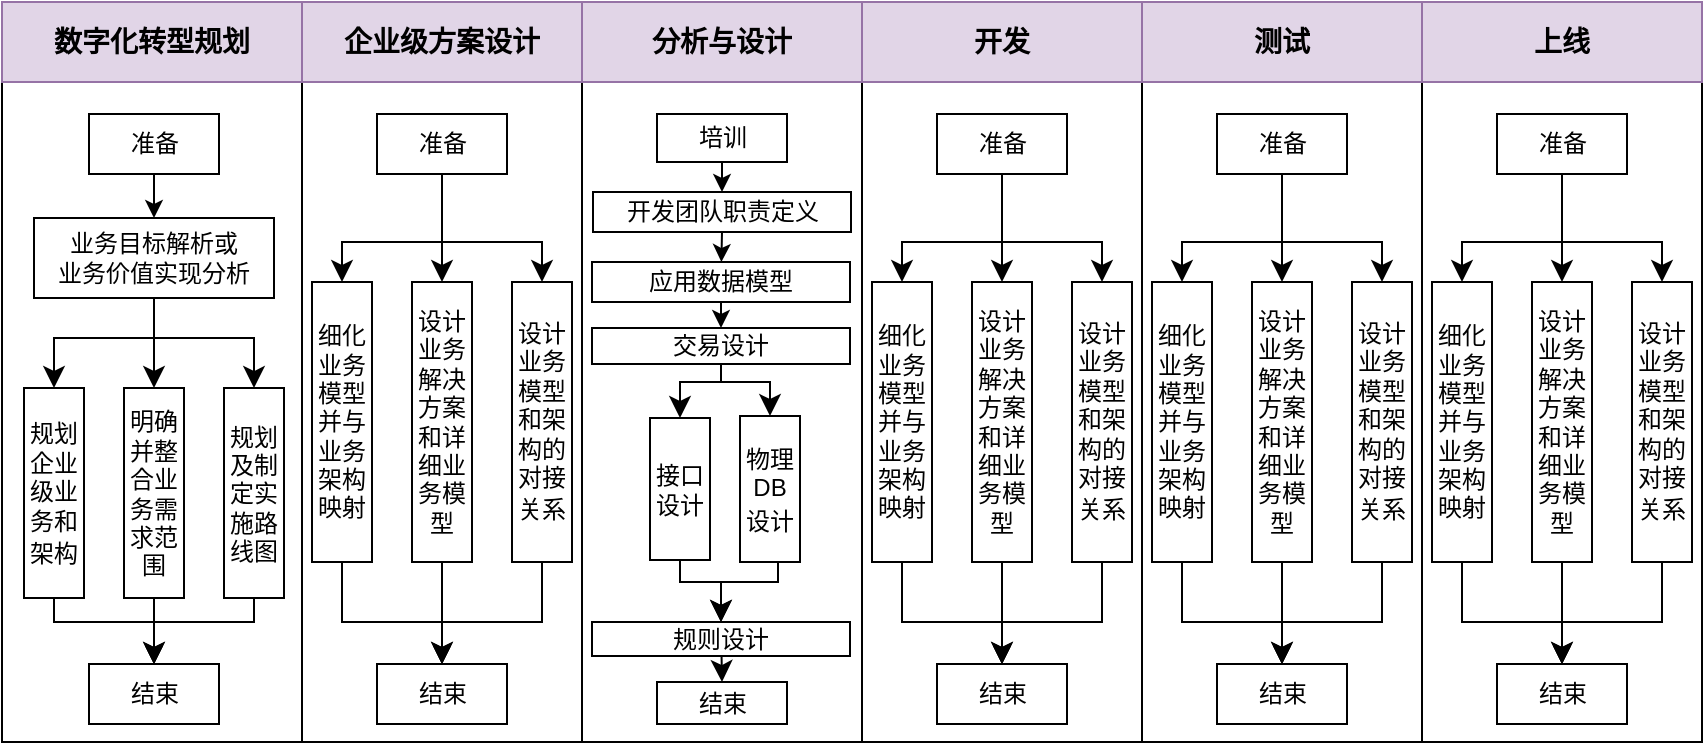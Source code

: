 <mxfile version="21.6.9" type="github">
  <diagram id="prtHgNgQTEPvFCAcTncT" name="Page-1">
    <mxGraphModel dx="934" dy="499" grid="1" gridSize="10" guides="1" tooltips="1" connect="1" arrows="1" fold="1" page="1" pageScale="1" pageWidth="827" pageHeight="1169" math="0" shadow="0">
      <root>
        <mxCell id="0" />
        <mxCell id="1" parent="0" />
        <mxCell id="pBPcFHpo2DyiTG8sU-xM-6" value="" style="rounded=0;whiteSpace=wrap;html=1;" vertex="1" parent="1">
          <mxGeometry x="26" y="70" width="150" height="370" as="geometry" />
        </mxCell>
        <mxCell id="pBPcFHpo2DyiTG8sU-xM-7" value="&lt;font size=&quot;1&quot; style=&quot;&quot;&gt;&lt;b style=&quot;font-size: 14px;&quot;&gt;数字化转型规划&lt;/b&gt;&lt;/font&gt;" style="rounded=0;whiteSpace=wrap;html=1;fillColor=#e1d5e7;strokeColor=#9673a6;" vertex="1" parent="1">
          <mxGeometry x="26" y="70" width="150" height="40" as="geometry" />
        </mxCell>
        <mxCell id="pBPcFHpo2DyiTG8sU-xM-9" value="业务目标解析或&lt;br&gt;业务价值实现分析" style="rounded=0;whiteSpace=wrap;html=1;" vertex="1" parent="1">
          <mxGeometry x="42" y="178" width="120" height="40" as="geometry" />
        </mxCell>
        <mxCell id="pBPcFHpo2DyiTG8sU-xM-10" value="规划企业级业务和架构&lt;span style=&quot;font-size:10.5pt;mso-bidi-font-size:11.0pt;&lt;br/&gt;font-family:等线;mso-bidi-font-family:&amp;quot;Times New Roman&amp;quot;;mso-font-kerning:1.0pt;&lt;br/&gt;mso-ansi-language:EN-US;mso-fareast-language:ZH-CN;mso-bidi-language:AR-SA&quot;&gt;&lt;/span&gt;" style="rounded=0;whiteSpace=wrap;html=1;" vertex="1" parent="1">
          <mxGeometry x="37" y="263" width="30" height="105" as="geometry" />
        </mxCell>
        <mxCell id="pBPcFHpo2DyiTG8sU-xM-11" value="明确并整合业务需求范围" style="rounded=0;whiteSpace=wrap;html=1;" vertex="1" parent="1">
          <mxGeometry x="87" y="263" width="30" height="105" as="geometry" />
        </mxCell>
        <mxCell id="pBPcFHpo2DyiTG8sU-xM-12" value="规划及制定实施路线图" style="rounded=0;whiteSpace=wrap;html=1;" vertex="1" parent="1">
          <mxGeometry x="137" y="263" width="30" height="105" as="geometry" />
        </mxCell>
        <mxCell id="pBPcFHpo2DyiTG8sU-xM-16" value="" style="edgeStyle=segmentEdgeStyle;endArrow=classic;html=1;curved=0;rounded=0;endSize=8;startSize=8;exitX=0.5;exitY=1;exitDx=0;exitDy=0;entryX=0.5;entryY=0;entryDx=0;entryDy=0;" edge="1" parent="1" source="pBPcFHpo2DyiTG8sU-xM-9" target="pBPcFHpo2DyiTG8sU-xM-10">
          <mxGeometry width="50" height="50" relative="1" as="geometry">
            <mxPoint x="97" y="233" as="sourcePoint" />
            <mxPoint x="277" y="228" as="targetPoint" />
            <Array as="points">
              <mxPoint x="102" y="238" />
              <mxPoint x="52" y="238" />
            </Array>
          </mxGeometry>
        </mxCell>
        <mxCell id="pBPcFHpo2DyiTG8sU-xM-18" value="" style="edgeStyle=segmentEdgeStyle;endArrow=classic;html=1;curved=0;rounded=0;endSize=8;startSize=8;exitX=0.5;exitY=1;exitDx=0;exitDy=0;entryX=0.5;entryY=0;entryDx=0;entryDy=0;" edge="1" parent="1" source="pBPcFHpo2DyiTG8sU-xM-9" target="pBPcFHpo2DyiTG8sU-xM-12">
          <mxGeometry width="50" height="50" relative="1" as="geometry">
            <mxPoint x="150" y="238" as="sourcePoint" />
            <mxPoint x="172.5" y="263" as="targetPoint" />
            <Array as="points">
              <mxPoint x="102" y="238" />
              <mxPoint x="152" y="238" />
            </Array>
          </mxGeometry>
        </mxCell>
        <mxCell id="pBPcFHpo2DyiTG8sU-xM-19" value="" style="edgeStyle=segmentEdgeStyle;endArrow=classic;html=1;curved=0;rounded=0;endSize=8;startSize=8;exitX=0.5;exitY=1;exitDx=0;exitDy=0;entryX=0.5;entryY=0;entryDx=0;entryDy=0;" edge="1" parent="1" source="pBPcFHpo2DyiTG8sU-xM-9" target="pBPcFHpo2DyiTG8sU-xM-11">
          <mxGeometry width="50" height="50" relative="1" as="geometry">
            <mxPoint x="247" y="330" as="sourcePoint" />
            <mxPoint x="297" y="280" as="targetPoint" />
          </mxGeometry>
        </mxCell>
        <mxCell id="pBPcFHpo2DyiTG8sU-xM-20" value="准备" style="rounded=0;whiteSpace=wrap;html=1;" vertex="1" parent="1">
          <mxGeometry x="69.5" y="126" width="65" height="30" as="geometry" />
        </mxCell>
        <mxCell id="pBPcFHpo2DyiTG8sU-xM-21" value="结束" style="rounded=0;whiteSpace=wrap;html=1;" vertex="1" parent="1">
          <mxGeometry x="69.5" y="401" width="65" height="30" as="geometry" />
        </mxCell>
        <mxCell id="pBPcFHpo2DyiTG8sU-xM-22" value="" style="edgeStyle=segmentEdgeStyle;endArrow=classic;html=1;curved=0;rounded=0;endSize=8;startSize=8;exitX=0.5;exitY=1;exitDx=0;exitDy=0;" edge="1" parent="1" source="pBPcFHpo2DyiTG8sU-xM-12" target="pBPcFHpo2DyiTG8sU-xM-21">
          <mxGeometry width="50" height="50" relative="1" as="geometry">
            <mxPoint x="157" y="373" as="sourcePoint" />
            <mxPoint x="347" y="450" as="targetPoint" />
            <Array as="points">
              <mxPoint x="152" y="380" />
              <mxPoint x="102" y="380" />
            </Array>
          </mxGeometry>
        </mxCell>
        <mxCell id="pBPcFHpo2DyiTG8sU-xM-26" value="" style="edgeStyle=segmentEdgeStyle;endArrow=classic;html=1;curved=0;rounded=0;endSize=8;startSize=8;entryX=0.5;entryY=0;entryDx=0;entryDy=0;exitX=0.5;exitY=1;exitDx=0;exitDy=0;" edge="1" parent="1" source="pBPcFHpo2DyiTG8sU-xM-10" target="pBPcFHpo2DyiTG8sU-xM-21">
          <mxGeometry width="50" height="50" relative="1" as="geometry">
            <mxPoint x="317" y="290" as="sourcePoint" />
            <mxPoint x="367" y="240" as="targetPoint" />
            <Array as="points">
              <mxPoint x="52" y="380" />
              <mxPoint x="102" y="380" />
            </Array>
          </mxGeometry>
        </mxCell>
        <mxCell id="pBPcFHpo2DyiTG8sU-xM-27" value="" style="endArrow=classic;html=1;rounded=0;exitX=0.5;exitY=1;exitDx=0;exitDy=0;entryX=0.5;entryY=0;entryDx=0;entryDy=0;" edge="1" parent="1" source="pBPcFHpo2DyiTG8sU-xM-11" target="pBPcFHpo2DyiTG8sU-xM-21">
          <mxGeometry width="50" height="50" relative="1" as="geometry">
            <mxPoint x="317" y="290" as="sourcePoint" />
            <mxPoint x="367" y="240" as="targetPoint" />
          </mxGeometry>
        </mxCell>
        <mxCell id="pBPcFHpo2DyiTG8sU-xM-28" value="" style="endArrow=classic;html=1;rounded=0;exitX=0.5;exitY=1;exitDx=0;exitDy=0;entryX=0.5;entryY=0;entryDx=0;entryDy=0;" edge="1" parent="1" source="pBPcFHpo2DyiTG8sU-xM-20" target="pBPcFHpo2DyiTG8sU-xM-9">
          <mxGeometry width="50" height="50" relative="1" as="geometry">
            <mxPoint x="317" y="290" as="sourcePoint" />
            <mxPoint x="367" y="240" as="targetPoint" />
          </mxGeometry>
        </mxCell>
        <mxCell id="pBPcFHpo2DyiTG8sU-xM-29" value="" style="rounded=0;whiteSpace=wrap;html=1;" vertex="1" parent="1">
          <mxGeometry x="176" y="70" width="140" height="370" as="geometry" />
        </mxCell>
        <mxCell id="pBPcFHpo2DyiTG8sU-xM-30" value="&lt;font style=&quot;font-size: 14px;&quot;&gt;&lt;b&gt;企业级方案设计&lt;/b&gt;&lt;/font&gt;" style="rounded=0;whiteSpace=wrap;html=1;fillColor=#e1d5e7;strokeColor=#9673a6;" vertex="1" parent="1">
          <mxGeometry x="176" y="70" width="140" height="40" as="geometry" />
        </mxCell>
        <mxCell id="pBPcFHpo2DyiTG8sU-xM-32" value="细化业务模型并与业务架构映射" style="rounded=0;whiteSpace=wrap;html=1;" vertex="1" parent="1">
          <mxGeometry x="181" y="210" width="30" height="140" as="geometry" />
        </mxCell>
        <mxCell id="pBPcFHpo2DyiTG8sU-xM-33" value="设计业务解决方案和详细业务模型" style="rounded=0;whiteSpace=wrap;html=1;" vertex="1" parent="1">
          <mxGeometry x="231" y="210" width="30" height="140" as="geometry" />
        </mxCell>
        <mxCell id="pBPcFHpo2DyiTG8sU-xM-34" value="设计业务模型和架构的对接关系&lt;span style=&quot;font-size:10.5pt;mso-bidi-font-size:11.0pt;&lt;br/&gt;font-family:等线;mso-bidi-font-family:&amp;quot;Times New Roman&amp;quot;;mso-font-kerning:1.0pt;&lt;br/&gt;mso-ansi-language:EN-US;mso-fareast-language:ZH-CN;mso-bidi-language:AR-SA&quot;&gt;&lt;/span&gt;" style="rounded=0;whiteSpace=wrap;html=1;" vertex="1" parent="1">
          <mxGeometry x="281" y="210" width="30" height="140" as="geometry" />
        </mxCell>
        <mxCell id="pBPcFHpo2DyiTG8sU-xM-35" value="" style="edgeStyle=segmentEdgeStyle;endArrow=classic;html=1;curved=0;rounded=0;endSize=8;startSize=8;exitX=0.5;exitY=1;exitDx=0;exitDy=0;entryX=0.5;entryY=0;entryDx=0;entryDy=0;" edge="1" parent="1" source="pBPcFHpo2DyiTG8sU-xM-38" target="pBPcFHpo2DyiTG8sU-xM-32">
          <mxGeometry width="50" height="50" relative="1" as="geometry">
            <mxPoint x="246" y="218.0" as="sourcePoint" />
            <mxPoint x="421" y="228" as="targetPoint" />
            <Array as="points">
              <mxPoint x="246" y="190" />
              <mxPoint x="196" y="190" />
            </Array>
          </mxGeometry>
        </mxCell>
        <mxCell id="pBPcFHpo2DyiTG8sU-xM-36" value="" style="edgeStyle=segmentEdgeStyle;endArrow=classic;html=1;curved=0;rounded=0;endSize=8;startSize=8;exitX=0.5;exitY=1;exitDx=0;exitDy=0;entryX=0.5;entryY=0;entryDx=0;entryDy=0;" edge="1" parent="1" source="pBPcFHpo2DyiTG8sU-xM-38" target="pBPcFHpo2DyiTG8sU-xM-34">
          <mxGeometry width="50" height="50" relative="1" as="geometry">
            <mxPoint x="246" y="218.0" as="sourcePoint" />
            <mxPoint x="316.5" y="263" as="targetPoint" />
            <Array as="points">
              <mxPoint x="246" y="190" />
              <mxPoint x="296" y="190" />
            </Array>
          </mxGeometry>
        </mxCell>
        <mxCell id="pBPcFHpo2DyiTG8sU-xM-37" value="" style="edgeStyle=segmentEdgeStyle;endArrow=classic;html=1;curved=0;rounded=0;endSize=8;startSize=8;entryX=0.5;entryY=0;entryDx=0;entryDy=0;" edge="1" parent="1" target="pBPcFHpo2DyiTG8sU-xM-33">
          <mxGeometry width="50" height="50" relative="1" as="geometry">
            <mxPoint x="246" y="160" as="sourcePoint" />
            <mxPoint x="441" y="280" as="targetPoint" />
          </mxGeometry>
        </mxCell>
        <mxCell id="pBPcFHpo2DyiTG8sU-xM-38" value="准备" style="rounded=0;whiteSpace=wrap;html=1;" vertex="1" parent="1">
          <mxGeometry x="213.5" y="126" width="65" height="30" as="geometry" />
        </mxCell>
        <mxCell id="pBPcFHpo2DyiTG8sU-xM-39" value="结束" style="rounded=0;whiteSpace=wrap;html=1;" vertex="1" parent="1">
          <mxGeometry x="213.5" y="401" width="65" height="30" as="geometry" />
        </mxCell>
        <mxCell id="pBPcFHpo2DyiTG8sU-xM-40" value="" style="edgeStyle=segmentEdgeStyle;endArrow=classic;html=1;curved=0;rounded=0;endSize=8;startSize=8;exitX=0.5;exitY=1;exitDx=0;exitDy=0;" edge="1" parent="1" source="pBPcFHpo2DyiTG8sU-xM-34" target="pBPcFHpo2DyiTG8sU-xM-39">
          <mxGeometry width="50" height="50" relative="1" as="geometry">
            <mxPoint x="301" y="373" as="sourcePoint" />
            <mxPoint x="491" y="450" as="targetPoint" />
            <Array as="points">
              <mxPoint x="296" y="380" />
              <mxPoint x="246" y="380" />
            </Array>
          </mxGeometry>
        </mxCell>
        <mxCell id="pBPcFHpo2DyiTG8sU-xM-41" value="" style="edgeStyle=segmentEdgeStyle;endArrow=classic;html=1;curved=0;rounded=0;endSize=8;startSize=8;entryX=0.5;entryY=0;entryDx=0;entryDy=0;exitX=0.5;exitY=1;exitDx=0;exitDy=0;" edge="1" parent="1" source="pBPcFHpo2DyiTG8sU-xM-32" target="pBPcFHpo2DyiTG8sU-xM-39">
          <mxGeometry width="50" height="50" relative="1" as="geometry">
            <mxPoint x="461" y="290" as="sourcePoint" />
            <mxPoint x="511" y="240" as="targetPoint" />
            <Array as="points">
              <mxPoint x="196" y="380" />
              <mxPoint x="246" y="380" />
            </Array>
          </mxGeometry>
        </mxCell>
        <mxCell id="pBPcFHpo2DyiTG8sU-xM-42" value="" style="endArrow=classic;html=1;rounded=0;exitX=0.5;exitY=1;exitDx=0;exitDy=0;entryX=0.5;entryY=0;entryDx=0;entryDy=0;" edge="1" parent="1" source="pBPcFHpo2DyiTG8sU-xM-33" target="pBPcFHpo2DyiTG8sU-xM-39">
          <mxGeometry width="50" height="50" relative="1" as="geometry">
            <mxPoint x="461" y="290" as="sourcePoint" />
            <mxPoint x="511" y="240" as="targetPoint" />
          </mxGeometry>
        </mxCell>
        <mxCell id="pBPcFHpo2DyiTG8sU-xM-59" value="" style="rounded=0;whiteSpace=wrap;html=1;" vertex="1" parent="1">
          <mxGeometry x="316" y="70" width="140" height="370" as="geometry" />
        </mxCell>
        <mxCell id="pBPcFHpo2DyiTG8sU-xM-60" value="&lt;font style=&quot;font-size: 14px;&quot;&gt;&lt;b&gt;分析与设计&lt;/b&gt;&lt;/font&gt;" style="rounded=0;whiteSpace=wrap;html=1;fillColor=#e1d5e7;strokeColor=#9673a6;" vertex="1" parent="1">
          <mxGeometry x="316" y="70" width="140" height="40" as="geometry" />
        </mxCell>
        <mxCell id="pBPcFHpo2DyiTG8sU-xM-61" value="接口设计" style="rounded=0;whiteSpace=wrap;html=1;" vertex="1" parent="1">
          <mxGeometry x="350" y="278" width="30" height="71" as="geometry" />
        </mxCell>
        <mxCell id="pBPcFHpo2DyiTG8sU-xM-63" value="物理DB设计&lt;span style=&quot;font-size:10.5pt;mso-bidi-font-size:11.0pt;&lt;br/&gt;font-family:等线;mso-bidi-font-family:&amp;quot;Times New Roman&amp;quot;;mso-font-kerning:1.0pt;&lt;br/&gt;mso-ansi-language:EN-US;mso-fareast-language:ZH-CN;mso-bidi-language:AR-SA&quot;&gt;&lt;/span&gt;" style="rounded=0;whiteSpace=wrap;html=1;" vertex="1" parent="1">
          <mxGeometry x="395" y="277" width="30" height="73" as="geometry" />
        </mxCell>
        <mxCell id="pBPcFHpo2DyiTG8sU-xM-64" value="" style="edgeStyle=segmentEdgeStyle;endArrow=classic;html=1;curved=0;rounded=0;endSize=8;startSize=8;exitX=0.5;exitY=1;exitDx=0;exitDy=0;entryX=0.5;entryY=0;entryDx=0;entryDy=0;" edge="1" parent="1" source="pBPcFHpo2DyiTG8sU-xM-111" target="pBPcFHpo2DyiTG8sU-xM-61">
          <mxGeometry width="50" height="50" relative="1" as="geometry">
            <mxPoint x="386" y="218.0" as="sourcePoint" />
            <mxPoint x="561" y="228" as="targetPoint" />
            <Array as="points">
              <mxPoint x="386" y="260" />
              <mxPoint x="365" y="260" />
            </Array>
          </mxGeometry>
        </mxCell>
        <mxCell id="pBPcFHpo2DyiTG8sU-xM-65" value="" style="edgeStyle=segmentEdgeStyle;endArrow=classic;html=1;curved=0;rounded=0;endSize=8;startSize=8;exitX=0.5;exitY=1;exitDx=0;exitDy=0;" edge="1" parent="1" source="pBPcFHpo2DyiTG8sU-xM-111">
          <mxGeometry width="50" height="50" relative="1" as="geometry">
            <mxPoint x="386" y="218.0" as="sourcePoint" />
            <mxPoint x="410" y="277" as="targetPoint" />
            <Array as="points">
              <mxPoint x="386" y="260" />
              <mxPoint x="410" y="260" />
            </Array>
          </mxGeometry>
        </mxCell>
        <mxCell id="pBPcFHpo2DyiTG8sU-xM-67" value="培训" style="rounded=0;whiteSpace=wrap;html=1;" vertex="1" parent="1">
          <mxGeometry x="353.5" y="126" width="65" height="24" as="geometry" />
        </mxCell>
        <mxCell id="pBPcFHpo2DyiTG8sU-xM-68" value="结束" style="rounded=0;whiteSpace=wrap;html=1;" vertex="1" parent="1">
          <mxGeometry x="353.5" y="410" width="65" height="21" as="geometry" />
        </mxCell>
        <mxCell id="pBPcFHpo2DyiTG8sU-xM-69" value="" style="edgeStyle=segmentEdgeStyle;endArrow=classic;html=1;curved=0;rounded=0;endSize=8;startSize=8;exitX=0.5;exitY=1;exitDx=0;exitDy=0;" edge="1" parent="1" source="pBPcFHpo2DyiTG8sU-xM-113" target="pBPcFHpo2DyiTG8sU-xM-68">
          <mxGeometry width="50" height="50" relative="1" as="geometry">
            <mxPoint x="441" y="373" as="sourcePoint" />
            <mxPoint x="631" y="450" as="targetPoint" />
            <Array as="points">
              <mxPoint x="386" y="380" />
            </Array>
          </mxGeometry>
        </mxCell>
        <mxCell id="pBPcFHpo2DyiTG8sU-xM-70" value="" style="edgeStyle=segmentEdgeStyle;endArrow=classic;html=1;curved=0;rounded=0;endSize=8;startSize=8;entryX=0.5;entryY=0;entryDx=0;entryDy=0;exitX=0.5;exitY=1;exitDx=0;exitDy=0;" edge="1" parent="1" source="pBPcFHpo2DyiTG8sU-xM-61" target="pBPcFHpo2DyiTG8sU-xM-113">
          <mxGeometry width="50" height="50" relative="1" as="geometry">
            <mxPoint x="601" y="290" as="sourcePoint" />
            <mxPoint x="651" y="240" as="targetPoint" />
            <Array as="points">
              <mxPoint x="365" y="360" />
              <mxPoint x="386" y="360" />
            </Array>
          </mxGeometry>
        </mxCell>
        <mxCell id="pBPcFHpo2DyiTG8sU-xM-72" value="" style="rounded=0;whiteSpace=wrap;html=1;" vertex="1" parent="1">
          <mxGeometry x="456" y="70" width="140" height="370" as="geometry" />
        </mxCell>
        <mxCell id="pBPcFHpo2DyiTG8sU-xM-73" value="&lt;font style=&quot;font-size: 14px;&quot;&gt;&lt;b&gt;开发&lt;/b&gt;&lt;/font&gt;" style="rounded=0;whiteSpace=wrap;html=1;fillColor=#e1d5e7;strokeColor=#9673a6;" vertex="1" parent="1">
          <mxGeometry x="456" y="70" width="140" height="40" as="geometry" />
        </mxCell>
        <mxCell id="pBPcFHpo2DyiTG8sU-xM-74" value="细化业务模型并与业务架构映射" style="rounded=0;whiteSpace=wrap;html=1;" vertex="1" parent="1">
          <mxGeometry x="461" y="210" width="30" height="140" as="geometry" />
        </mxCell>
        <mxCell id="pBPcFHpo2DyiTG8sU-xM-75" value="设计业务解决方案和详细业务模型" style="rounded=0;whiteSpace=wrap;html=1;" vertex="1" parent="1">
          <mxGeometry x="511" y="210" width="30" height="140" as="geometry" />
        </mxCell>
        <mxCell id="pBPcFHpo2DyiTG8sU-xM-76" value="设计业务模型和架构的对接关系&lt;span style=&quot;font-size:10.5pt;mso-bidi-font-size:11.0pt;&lt;br/&gt;font-family:等线;mso-bidi-font-family:&amp;quot;Times New Roman&amp;quot;;mso-font-kerning:1.0pt;&lt;br/&gt;mso-ansi-language:EN-US;mso-fareast-language:ZH-CN;mso-bidi-language:AR-SA&quot;&gt;&lt;/span&gt;" style="rounded=0;whiteSpace=wrap;html=1;" vertex="1" parent="1">
          <mxGeometry x="561" y="210" width="30" height="140" as="geometry" />
        </mxCell>
        <mxCell id="pBPcFHpo2DyiTG8sU-xM-77" value="" style="edgeStyle=segmentEdgeStyle;endArrow=classic;html=1;curved=0;rounded=0;endSize=8;startSize=8;exitX=0.5;exitY=1;exitDx=0;exitDy=0;entryX=0.5;entryY=0;entryDx=0;entryDy=0;" edge="1" parent="1" source="pBPcFHpo2DyiTG8sU-xM-80" target="pBPcFHpo2DyiTG8sU-xM-74">
          <mxGeometry width="50" height="50" relative="1" as="geometry">
            <mxPoint x="526" y="218.0" as="sourcePoint" />
            <mxPoint x="701" y="228" as="targetPoint" />
            <Array as="points">
              <mxPoint x="526" y="190" />
              <mxPoint x="476" y="190" />
            </Array>
          </mxGeometry>
        </mxCell>
        <mxCell id="pBPcFHpo2DyiTG8sU-xM-78" value="" style="edgeStyle=segmentEdgeStyle;endArrow=classic;html=1;curved=0;rounded=0;endSize=8;startSize=8;exitX=0.5;exitY=1;exitDx=0;exitDy=0;entryX=0.5;entryY=0;entryDx=0;entryDy=0;" edge="1" parent="1" source="pBPcFHpo2DyiTG8sU-xM-80" target="pBPcFHpo2DyiTG8sU-xM-76">
          <mxGeometry width="50" height="50" relative="1" as="geometry">
            <mxPoint x="526" y="218.0" as="sourcePoint" />
            <mxPoint x="596.5" y="263" as="targetPoint" />
            <Array as="points">
              <mxPoint x="526" y="190" />
              <mxPoint x="576" y="190" />
            </Array>
          </mxGeometry>
        </mxCell>
        <mxCell id="pBPcFHpo2DyiTG8sU-xM-79" value="" style="edgeStyle=segmentEdgeStyle;endArrow=classic;html=1;curved=0;rounded=0;endSize=8;startSize=8;entryX=0.5;entryY=0;entryDx=0;entryDy=0;" edge="1" parent="1" target="pBPcFHpo2DyiTG8sU-xM-75">
          <mxGeometry width="50" height="50" relative="1" as="geometry">
            <mxPoint x="526" y="160" as="sourcePoint" />
            <mxPoint x="721" y="280" as="targetPoint" />
          </mxGeometry>
        </mxCell>
        <mxCell id="pBPcFHpo2DyiTG8sU-xM-80" value="准备" style="rounded=0;whiteSpace=wrap;html=1;" vertex="1" parent="1">
          <mxGeometry x="493.5" y="126" width="65" height="30" as="geometry" />
        </mxCell>
        <mxCell id="pBPcFHpo2DyiTG8sU-xM-81" value="结束" style="rounded=0;whiteSpace=wrap;html=1;" vertex="1" parent="1">
          <mxGeometry x="493.5" y="401" width="65" height="30" as="geometry" />
        </mxCell>
        <mxCell id="pBPcFHpo2DyiTG8sU-xM-82" value="" style="edgeStyle=segmentEdgeStyle;endArrow=classic;html=1;curved=0;rounded=0;endSize=8;startSize=8;exitX=0.5;exitY=1;exitDx=0;exitDy=0;" edge="1" parent="1" source="pBPcFHpo2DyiTG8sU-xM-76" target="pBPcFHpo2DyiTG8sU-xM-81">
          <mxGeometry width="50" height="50" relative="1" as="geometry">
            <mxPoint x="581" y="373" as="sourcePoint" />
            <mxPoint x="771" y="450" as="targetPoint" />
            <Array as="points">
              <mxPoint x="576" y="380" />
              <mxPoint x="526" y="380" />
            </Array>
          </mxGeometry>
        </mxCell>
        <mxCell id="pBPcFHpo2DyiTG8sU-xM-83" value="" style="edgeStyle=segmentEdgeStyle;endArrow=classic;html=1;curved=0;rounded=0;endSize=8;startSize=8;entryX=0.5;entryY=0;entryDx=0;entryDy=0;exitX=0.5;exitY=1;exitDx=0;exitDy=0;" edge="1" parent="1" source="pBPcFHpo2DyiTG8sU-xM-74" target="pBPcFHpo2DyiTG8sU-xM-81">
          <mxGeometry width="50" height="50" relative="1" as="geometry">
            <mxPoint x="741" y="290" as="sourcePoint" />
            <mxPoint x="791" y="240" as="targetPoint" />
            <Array as="points">
              <mxPoint x="476" y="380" />
              <mxPoint x="526" y="380" />
            </Array>
          </mxGeometry>
        </mxCell>
        <mxCell id="pBPcFHpo2DyiTG8sU-xM-84" value="" style="endArrow=classic;html=1;rounded=0;exitX=0.5;exitY=1;exitDx=0;exitDy=0;entryX=0.5;entryY=0;entryDx=0;entryDy=0;" edge="1" parent="1" source="pBPcFHpo2DyiTG8sU-xM-75" target="pBPcFHpo2DyiTG8sU-xM-81">
          <mxGeometry width="50" height="50" relative="1" as="geometry">
            <mxPoint x="741" y="290" as="sourcePoint" />
            <mxPoint x="791" y="240" as="targetPoint" />
          </mxGeometry>
        </mxCell>
        <mxCell id="pBPcFHpo2DyiTG8sU-xM-85" value="" style="rounded=0;whiteSpace=wrap;html=1;" vertex="1" parent="1">
          <mxGeometry x="596" y="70" width="140" height="370" as="geometry" />
        </mxCell>
        <mxCell id="pBPcFHpo2DyiTG8sU-xM-86" value="&lt;font style=&quot;font-size: 14px;&quot;&gt;&lt;b&gt;测试&lt;/b&gt;&lt;/font&gt;" style="rounded=0;whiteSpace=wrap;html=1;fillColor=#e1d5e7;strokeColor=#9673a6;" vertex="1" parent="1">
          <mxGeometry x="596" y="70" width="140" height="40" as="geometry" />
        </mxCell>
        <mxCell id="pBPcFHpo2DyiTG8sU-xM-87" value="细化业务模型并与业务架构映射" style="rounded=0;whiteSpace=wrap;html=1;" vertex="1" parent="1">
          <mxGeometry x="601" y="210" width="30" height="140" as="geometry" />
        </mxCell>
        <mxCell id="pBPcFHpo2DyiTG8sU-xM-88" value="设计业务解决方案和详细业务模型" style="rounded=0;whiteSpace=wrap;html=1;" vertex="1" parent="1">
          <mxGeometry x="651" y="210" width="30" height="140" as="geometry" />
        </mxCell>
        <mxCell id="pBPcFHpo2DyiTG8sU-xM-89" value="设计业务模型和架构的对接关系&lt;span style=&quot;font-size:10.5pt;mso-bidi-font-size:11.0pt;&lt;br/&gt;font-family:等线;mso-bidi-font-family:&amp;quot;Times New Roman&amp;quot;;mso-font-kerning:1.0pt;&lt;br/&gt;mso-ansi-language:EN-US;mso-fareast-language:ZH-CN;mso-bidi-language:AR-SA&quot;&gt;&lt;/span&gt;" style="rounded=0;whiteSpace=wrap;html=1;" vertex="1" parent="1">
          <mxGeometry x="701" y="210" width="30" height="140" as="geometry" />
        </mxCell>
        <mxCell id="pBPcFHpo2DyiTG8sU-xM-90" value="" style="edgeStyle=segmentEdgeStyle;endArrow=classic;html=1;curved=0;rounded=0;endSize=8;startSize=8;exitX=0.5;exitY=1;exitDx=0;exitDy=0;entryX=0.5;entryY=0;entryDx=0;entryDy=0;" edge="1" parent="1" source="pBPcFHpo2DyiTG8sU-xM-93" target="pBPcFHpo2DyiTG8sU-xM-87">
          <mxGeometry width="50" height="50" relative="1" as="geometry">
            <mxPoint x="666" y="218.0" as="sourcePoint" />
            <mxPoint x="841" y="228" as="targetPoint" />
            <Array as="points">
              <mxPoint x="666" y="190" />
              <mxPoint x="616" y="190" />
            </Array>
          </mxGeometry>
        </mxCell>
        <mxCell id="pBPcFHpo2DyiTG8sU-xM-91" value="" style="edgeStyle=segmentEdgeStyle;endArrow=classic;html=1;curved=0;rounded=0;endSize=8;startSize=8;exitX=0.5;exitY=1;exitDx=0;exitDy=0;entryX=0.5;entryY=0;entryDx=0;entryDy=0;" edge="1" parent="1" source="pBPcFHpo2DyiTG8sU-xM-93" target="pBPcFHpo2DyiTG8sU-xM-89">
          <mxGeometry width="50" height="50" relative="1" as="geometry">
            <mxPoint x="666" y="218.0" as="sourcePoint" />
            <mxPoint x="736.5" y="263" as="targetPoint" />
            <Array as="points">
              <mxPoint x="666" y="190" />
              <mxPoint x="716" y="190" />
            </Array>
          </mxGeometry>
        </mxCell>
        <mxCell id="pBPcFHpo2DyiTG8sU-xM-92" value="" style="edgeStyle=segmentEdgeStyle;endArrow=classic;html=1;curved=0;rounded=0;endSize=8;startSize=8;entryX=0.5;entryY=0;entryDx=0;entryDy=0;" edge="1" parent="1" target="pBPcFHpo2DyiTG8sU-xM-88">
          <mxGeometry width="50" height="50" relative="1" as="geometry">
            <mxPoint x="666" y="160" as="sourcePoint" />
            <mxPoint x="861" y="280" as="targetPoint" />
          </mxGeometry>
        </mxCell>
        <mxCell id="pBPcFHpo2DyiTG8sU-xM-93" value="准备" style="rounded=0;whiteSpace=wrap;html=1;" vertex="1" parent="1">
          <mxGeometry x="633.5" y="126" width="65" height="30" as="geometry" />
        </mxCell>
        <mxCell id="pBPcFHpo2DyiTG8sU-xM-94" value="结束" style="rounded=0;whiteSpace=wrap;html=1;" vertex="1" parent="1">
          <mxGeometry x="633.5" y="401" width="65" height="30" as="geometry" />
        </mxCell>
        <mxCell id="pBPcFHpo2DyiTG8sU-xM-95" value="" style="edgeStyle=segmentEdgeStyle;endArrow=classic;html=1;curved=0;rounded=0;endSize=8;startSize=8;exitX=0.5;exitY=1;exitDx=0;exitDy=0;" edge="1" parent="1" source="pBPcFHpo2DyiTG8sU-xM-89" target="pBPcFHpo2DyiTG8sU-xM-94">
          <mxGeometry width="50" height="50" relative="1" as="geometry">
            <mxPoint x="721" y="373" as="sourcePoint" />
            <mxPoint x="911" y="450" as="targetPoint" />
            <Array as="points">
              <mxPoint x="716" y="380" />
              <mxPoint x="666" y="380" />
            </Array>
          </mxGeometry>
        </mxCell>
        <mxCell id="pBPcFHpo2DyiTG8sU-xM-96" value="" style="edgeStyle=segmentEdgeStyle;endArrow=classic;html=1;curved=0;rounded=0;endSize=8;startSize=8;entryX=0.5;entryY=0;entryDx=0;entryDy=0;exitX=0.5;exitY=1;exitDx=0;exitDy=0;" edge="1" parent="1" source="pBPcFHpo2DyiTG8sU-xM-87" target="pBPcFHpo2DyiTG8sU-xM-94">
          <mxGeometry width="50" height="50" relative="1" as="geometry">
            <mxPoint x="881" y="290" as="sourcePoint" />
            <mxPoint x="931" y="240" as="targetPoint" />
            <Array as="points">
              <mxPoint x="616" y="380" />
              <mxPoint x="666" y="380" />
            </Array>
          </mxGeometry>
        </mxCell>
        <mxCell id="pBPcFHpo2DyiTG8sU-xM-97" value="" style="endArrow=classic;html=1;rounded=0;exitX=0.5;exitY=1;exitDx=0;exitDy=0;entryX=0.5;entryY=0;entryDx=0;entryDy=0;" edge="1" parent="1" source="pBPcFHpo2DyiTG8sU-xM-88" target="pBPcFHpo2DyiTG8sU-xM-94">
          <mxGeometry width="50" height="50" relative="1" as="geometry">
            <mxPoint x="881" y="290" as="sourcePoint" />
            <mxPoint x="931" y="240" as="targetPoint" />
          </mxGeometry>
        </mxCell>
        <mxCell id="pBPcFHpo2DyiTG8sU-xM-98" value="" style="rounded=0;whiteSpace=wrap;html=1;" vertex="1" parent="1">
          <mxGeometry x="736" y="70" width="140" height="370" as="geometry" />
        </mxCell>
        <mxCell id="pBPcFHpo2DyiTG8sU-xM-99" value="&lt;font style=&quot;font-size: 14px;&quot;&gt;&lt;b&gt;上线&lt;/b&gt;&lt;/font&gt;" style="rounded=0;whiteSpace=wrap;html=1;fillColor=#e1d5e7;strokeColor=#9673a6;" vertex="1" parent="1">
          <mxGeometry x="736" y="70" width="140" height="40" as="geometry" />
        </mxCell>
        <mxCell id="pBPcFHpo2DyiTG8sU-xM-100" value="细化业务模型并与业务架构映射" style="rounded=0;whiteSpace=wrap;html=1;" vertex="1" parent="1">
          <mxGeometry x="741" y="210" width="30" height="140" as="geometry" />
        </mxCell>
        <mxCell id="pBPcFHpo2DyiTG8sU-xM-101" value="设计业务解决方案和详细业务模型" style="rounded=0;whiteSpace=wrap;html=1;" vertex="1" parent="1">
          <mxGeometry x="791" y="210" width="30" height="140" as="geometry" />
        </mxCell>
        <mxCell id="pBPcFHpo2DyiTG8sU-xM-102" value="设计业务模型和架构的对接关系&lt;span style=&quot;font-size:10.5pt;mso-bidi-font-size:11.0pt;&lt;br/&gt;font-family:等线;mso-bidi-font-family:&amp;quot;Times New Roman&amp;quot;;mso-font-kerning:1.0pt;&lt;br/&gt;mso-ansi-language:EN-US;mso-fareast-language:ZH-CN;mso-bidi-language:AR-SA&quot;&gt;&lt;/span&gt;" style="rounded=0;whiteSpace=wrap;html=1;" vertex="1" parent="1">
          <mxGeometry x="841" y="210" width="30" height="140" as="geometry" />
        </mxCell>
        <mxCell id="pBPcFHpo2DyiTG8sU-xM-103" value="" style="edgeStyle=segmentEdgeStyle;endArrow=classic;html=1;curved=0;rounded=0;endSize=8;startSize=8;exitX=0.5;exitY=1;exitDx=0;exitDy=0;entryX=0.5;entryY=0;entryDx=0;entryDy=0;" edge="1" parent="1" source="pBPcFHpo2DyiTG8sU-xM-106" target="pBPcFHpo2DyiTG8sU-xM-100">
          <mxGeometry width="50" height="50" relative="1" as="geometry">
            <mxPoint x="806" y="218.0" as="sourcePoint" />
            <mxPoint x="981" y="228" as="targetPoint" />
            <Array as="points">
              <mxPoint x="806" y="190" />
              <mxPoint x="756" y="190" />
            </Array>
          </mxGeometry>
        </mxCell>
        <mxCell id="pBPcFHpo2DyiTG8sU-xM-104" value="" style="edgeStyle=segmentEdgeStyle;endArrow=classic;html=1;curved=0;rounded=0;endSize=8;startSize=8;exitX=0.5;exitY=1;exitDx=0;exitDy=0;entryX=0.5;entryY=0;entryDx=0;entryDy=0;" edge="1" parent="1" source="pBPcFHpo2DyiTG8sU-xM-106" target="pBPcFHpo2DyiTG8sU-xM-102">
          <mxGeometry width="50" height="50" relative="1" as="geometry">
            <mxPoint x="806" y="218.0" as="sourcePoint" />
            <mxPoint x="876.5" y="263" as="targetPoint" />
            <Array as="points">
              <mxPoint x="806" y="190" />
              <mxPoint x="856" y="190" />
            </Array>
          </mxGeometry>
        </mxCell>
        <mxCell id="pBPcFHpo2DyiTG8sU-xM-105" value="" style="edgeStyle=segmentEdgeStyle;endArrow=classic;html=1;curved=0;rounded=0;endSize=8;startSize=8;entryX=0.5;entryY=0;entryDx=0;entryDy=0;" edge="1" parent="1" target="pBPcFHpo2DyiTG8sU-xM-101">
          <mxGeometry width="50" height="50" relative="1" as="geometry">
            <mxPoint x="806" y="160" as="sourcePoint" />
            <mxPoint x="1001" y="280" as="targetPoint" />
          </mxGeometry>
        </mxCell>
        <mxCell id="pBPcFHpo2DyiTG8sU-xM-106" value="准备" style="rounded=0;whiteSpace=wrap;html=1;" vertex="1" parent="1">
          <mxGeometry x="773.5" y="126" width="65" height="30" as="geometry" />
        </mxCell>
        <mxCell id="pBPcFHpo2DyiTG8sU-xM-107" value="结束" style="rounded=0;whiteSpace=wrap;html=1;" vertex="1" parent="1">
          <mxGeometry x="773.5" y="401" width="65" height="30" as="geometry" />
        </mxCell>
        <mxCell id="pBPcFHpo2DyiTG8sU-xM-108" value="" style="edgeStyle=segmentEdgeStyle;endArrow=classic;html=1;curved=0;rounded=0;endSize=8;startSize=8;exitX=0.5;exitY=1;exitDx=0;exitDy=0;" edge="1" parent="1" source="pBPcFHpo2DyiTG8sU-xM-102" target="pBPcFHpo2DyiTG8sU-xM-107">
          <mxGeometry width="50" height="50" relative="1" as="geometry">
            <mxPoint x="861" y="373" as="sourcePoint" />
            <mxPoint x="1051" y="450" as="targetPoint" />
            <Array as="points">
              <mxPoint x="856" y="380" />
              <mxPoint x="806" y="380" />
            </Array>
          </mxGeometry>
        </mxCell>
        <mxCell id="pBPcFHpo2DyiTG8sU-xM-109" value="" style="edgeStyle=segmentEdgeStyle;endArrow=classic;html=1;curved=0;rounded=0;endSize=8;startSize=8;entryX=0.5;entryY=0;entryDx=0;entryDy=0;exitX=0.5;exitY=1;exitDx=0;exitDy=0;" edge="1" parent="1" source="pBPcFHpo2DyiTG8sU-xM-100" target="pBPcFHpo2DyiTG8sU-xM-107">
          <mxGeometry width="50" height="50" relative="1" as="geometry">
            <mxPoint x="1021" y="290" as="sourcePoint" />
            <mxPoint x="1071" y="240" as="targetPoint" />
            <Array as="points">
              <mxPoint x="756" y="380" />
              <mxPoint x="806" y="380" />
            </Array>
          </mxGeometry>
        </mxCell>
        <mxCell id="pBPcFHpo2DyiTG8sU-xM-110" value="" style="endArrow=classic;html=1;rounded=0;exitX=0.5;exitY=1;exitDx=0;exitDy=0;entryX=0.5;entryY=0;entryDx=0;entryDy=0;" edge="1" parent="1" source="pBPcFHpo2DyiTG8sU-xM-101" target="pBPcFHpo2DyiTG8sU-xM-107">
          <mxGeometry width="50" height="50" relative="1" as="geometry">
            <mxPoint x="1021" y="290" as="sourcePoint" />
            <mxPoint x="1071" y="240" as="targetPoint" />
          </mxGeometry>
        </mxCell>
        <mxCell id="pBPcFHpo2DyiTG8sU-xM-111" value="交易设计" style="rounded=0;whiteSpace=wrap;html=1;" vertex="1" parent="1">
          <mxGeometry x="321" y="233" width="129" height="18" as="geometry" />
        </mxCell>
        <mxCell id="pBPcFHpo2DyiTG8sU-xM-114" value="" style="edgeStyle=segmentEdgeStyle;endArrow=classic;html=1;curved=0;rounded=0;endSize=8;startSize=8;exitX=0.5;exitY=1;exitDx=0;exitDy=0;entryX=0.5;entryY=0;entryDx=0;entryDy=0;" edge="1" parent="1" source="pBPcFHpo2DyiTG8sU-xM-63" target="pBPcFHpo2DyiTG8sU-xM-113">
          <mxGeometry width="50" height="50" relative="1" as="geometry">
            <mxPoint x="436" y="377" as="sourcePoint" />
            <mxPoint x="386" y="401" as="targetPoint" />
            <Array as="points">
              <mxPoint x="414" y="360" />
              <mxPoint x="386" y="360" />
            </Array>
          </mxGeometry>
        </mxCell>
        <mxCell id="pBPcFHpo2DyiTG8sU-xM-113" value="规则设计" style="rounded=0;whiteSpace=wrap;html=1;" vertex="1" parent="1">
          <mxGeometry x="321" y="380" width="129" height="17" as="geometry" />
        </mxCell>
        <mxCell id="pBPcFHpo2DyiTG8sU-xM-119" value="应用数据模型" style="rounded=0;whiteSpace=wrap;html=1;" vertex="1" parent="1">
          <mxGeometry x="321" y="200" width="129" height="20" as="geometry" />
        </mxCell>
        <mxCell id="pBPcFHpo2DyiTG8sU-xM-120" value="开发团队职责定义" style="rounded=0;whiteSpace=wrap;html=1;" vertex="1" parent="1">
          <mxGeometry x="321.5" y="165" width="129" height="20" as="geometry" />
        </mxCell>
        <mxCell id="pBPcFHpo2DyiTG8sU-xM-121" value="" style="endArrow=classic;html=1;rounded=0;exitX=0.5;exitY=1;exitDx=0;exitDy=0;entryX=0.5;entryY=0;entryDx=0;entryDy=0;" edge="1" parent="1" source="pBPcFHpo2DyiTG8sU-xM-67" target="pBPcFHpo2DyiTG8sU-xM-120">
          <mxGeometry width="50" height="50" relative="1" as="geometry">
            <mxPoint x="450" y="320" as="sourcePoint" />
            <mxPoint x="500" y="270" as="targetPoint" />
          </mxGeometry>
        </mxCell>
        <mxCell id="pBPcFHpo2DyiTG8sU-xM-122" value="" style="endArrow=classic;html=1;rounded=0;exitX=0.5;exitY=1;exitDx=0;exitDy=0;" edge="1" parent="1" source="pBPcFHpo2DyiTG8sU-xM-120" target="pBPcFHpo2DyiTG8sU-xM-119">
          <mxGeometry width="50" height="50" relative="1" as="geometry">
            <mxPoint x="396" y="160" as="sourcePoint" />
            <mxPoint x="396" y="180" as="targetPoint" />
          </mxGeometry>
        </mxCell>
        <mxCell id="pBPcFHpo2DyiTG8sU-xM-123" value="" style="endArrow=classic;html=1;rounded=0;entryX=0.5;entryY=0;entryDx=0;entryDy=0;exitX=0.5;exitY=1;exitDx=0;exitDy=0;" edge="1" parent="1" source="pBPcFHpo2DyiTG8sU-xM-119" target="pBPcFHpo2DyiTG8sU-xM-111">
          <mxGeometry width="50" height="50" relative="1" as="geometry">
            <mxPoint x="380" y="220" as="sourcePoint" />
            <mxPoint x="396" y="210" as="targetPoint" />
          </mxGeometry>
        </mxCell>
      </root>
    </mxGraphModel>
  </diagram>
</mxfile>
